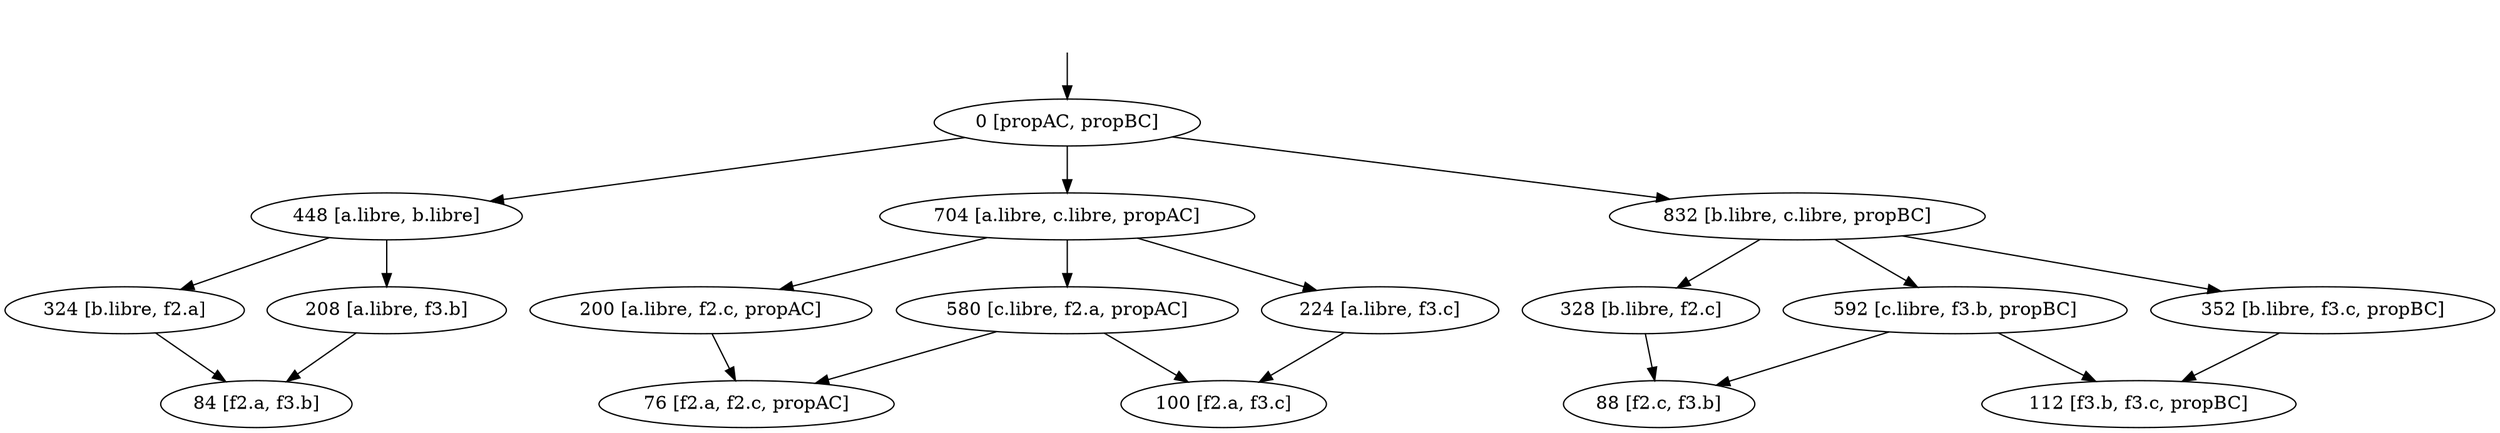 digraph system {
_0[label="", shape=none ];
_0->0;
76 [label= "76 [f2.a, f2.c, propAC]"];
84 [label= "84 [f2.a, f3.b]"];
100 [label= "100 [f2.a, f3.c]"];
324 [label= "324 [b.libre, f2.a]"];
580 [label= "580 [c.libre, f2.a, propAC]"];
88 [label= "88 [f2.c, f3.b]"];
200 [label= "200 [a.libre, f2.c, propAC]"];
328 [label= "328 [b.libre, f2.c]"];
112 [label= "112 [f3.b, f3.c, propBC]"];
208 [label= "208 [a.libre, f3.b]"];
592 [label= "592 [c.libre, f3.b, propBC]"];
224 [label= "224 [a.libre, f3.c]"];
352 [label= "352 [b.libre, f3.c, propBC]"];
448 [label= "448 [a.libre, b.libre]"];
704 [label= "704 [a.libre, c.libre, propAC]"];
832 [label= "832 [b.libre, c.libre, propBC]"];
0 [label= "0 [propAC, propBC]"];
580->76 [label= ""];
324->84 [label= ""];
580->100 [label= ""];
200->76 [label= ""];
208->84 [label= ""];
224->100 [label= ""];
448->324 [label= ""];
704->580 [label= ""];
328->88 [label= ""];
592->88 [label= ""];
704->200 [label= ""];
832->328 [label= ""];
592->112 [label= ""];
352->112 [label= ""];
448->208 [label= ""];
832->592 [label= ""];
704->224 [label= ""];
832->352 [label= ""];
0->448 [label= ""];
0->704 [label= ""];
0->832 [label= ""];
}
